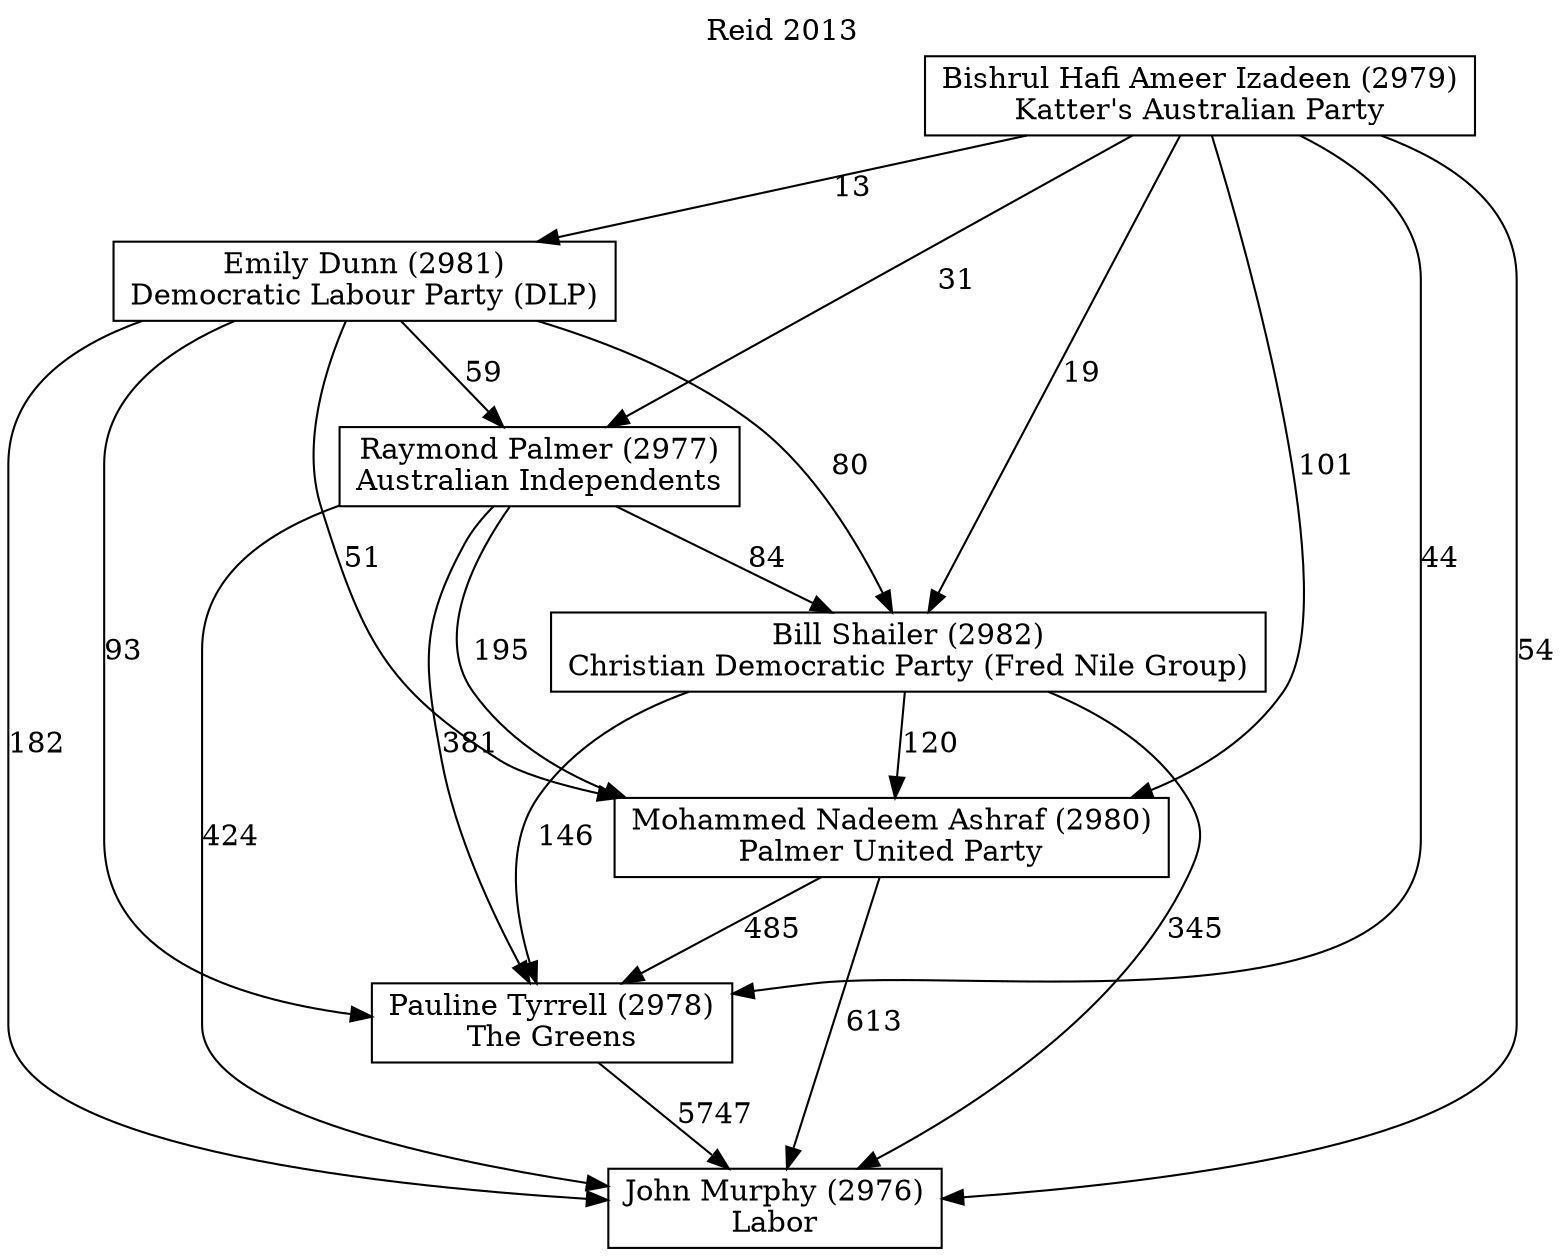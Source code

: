 // House preference flow
digraph "John Murphy (2976)_Reid_2013" {
	graph [label="Reid 2013" labelloc=t mclimit=10]
	node [shape=box]
	"Bill Shailer (2982)" [label="Bill Shailer (2982)
Christian Democratic Party (Fred Nile Group)"]
	"Bishrul Hafi Ameer Izadeen (2979)" [label="Bishrul Hafi Ameer Izadeen (2979)
Katter's Australian Party"]
	"Emily Dunn (2981)" [label="Emily Dunn (2981)
Democratic Labour Party (DLP)"]
	"John Murphy (2976)" [label="John Murphy (2976)
Labor"]
	"Mohammed Nadeem Ashraf (2980)" [label="Mohammed Nadeem Ashraf (2980)
Palmer United Party"]
	"Pauline Tyrrell (2978)" [label="Pauline Tyrrell (2978)
The Greens"]
	"Raymond Palmer (2977)" [label="Raymond Palmer (2977)
Australian Independents"]
	"Bill Shailer (2982)" -> "John Murphy (2976)" [label=345]
	"Bill Shailer (2982)" -> "Mohammed Nadeem Ashraf (2980)" [label=120]
	"Bill Shailer (2982)" -> "Pauline Tyrrell (2978)" [label=146]
	"Bishrul Hafi Ameer Izadeen (2979)" -> "Bill Shailer (2982)" [label=19]
	"Bishrul Hafi Ameer Izadeen (2979)" -> "Emily Dunn (2981)" [label=13]
	"Bishrul Hafi Ameer Izadeen (2979)" -> "John Murphy (2976)" [label=54]
	"Bishrul Hafi Ameer Izadeen (2979)" -> "Mohammed Nadeem Ashraf (2980)" [label=101]
	"Bishrul Hafi Ameer Izadeen (2979)" -> "Pauline Tyrrell (2978)" [label=44]
	"Bishrul Hafi Ameer Izadeen (2979)" -> "Raymond Palmer (2977)" [label=31]
	"Emily Dunn (2981)" -> "Bill Shailer (2982)" [label=80]
	"Emily Dunn (2981)" -> "John Murphy (2976)" [label=182]
	"Emily Dunn (2981)" -> "Mohammed Nadeem Ashraf (2980)" [label=51]
	"Emily Dunn (2981)" -> "Pauline Tyrrell (2978)" [label=93]
	"Emily Dunn (2981)" -> "Raymond Palmer (2977)" [label=59]
	"Mohammed Nadeem Ashraf (2980)" -> "John Murphy (2976)" [label=613]
	"Mohammed Nadeem Ashraf (2980)" -> "Pauline Tyrrell (2978)" [label=485]
	"Pauline Tyrrell (2978)" -> "John Murphy (2976)" [label=5747]
	"Raymond Palmer (2977)" -> "Bill Shailer (2982)" [label=84]
	"Raymond Palmer (2977)" -> "John Murphy (2976)" [label=424]
	"Raymond Palmer (2977)" -> "Mohammed Nadeem Ashraf (2980)" [label=195]
	"Raymond Palmer (2977)" -> "Pauline Tyrrell (2978)" [label=381]
}
